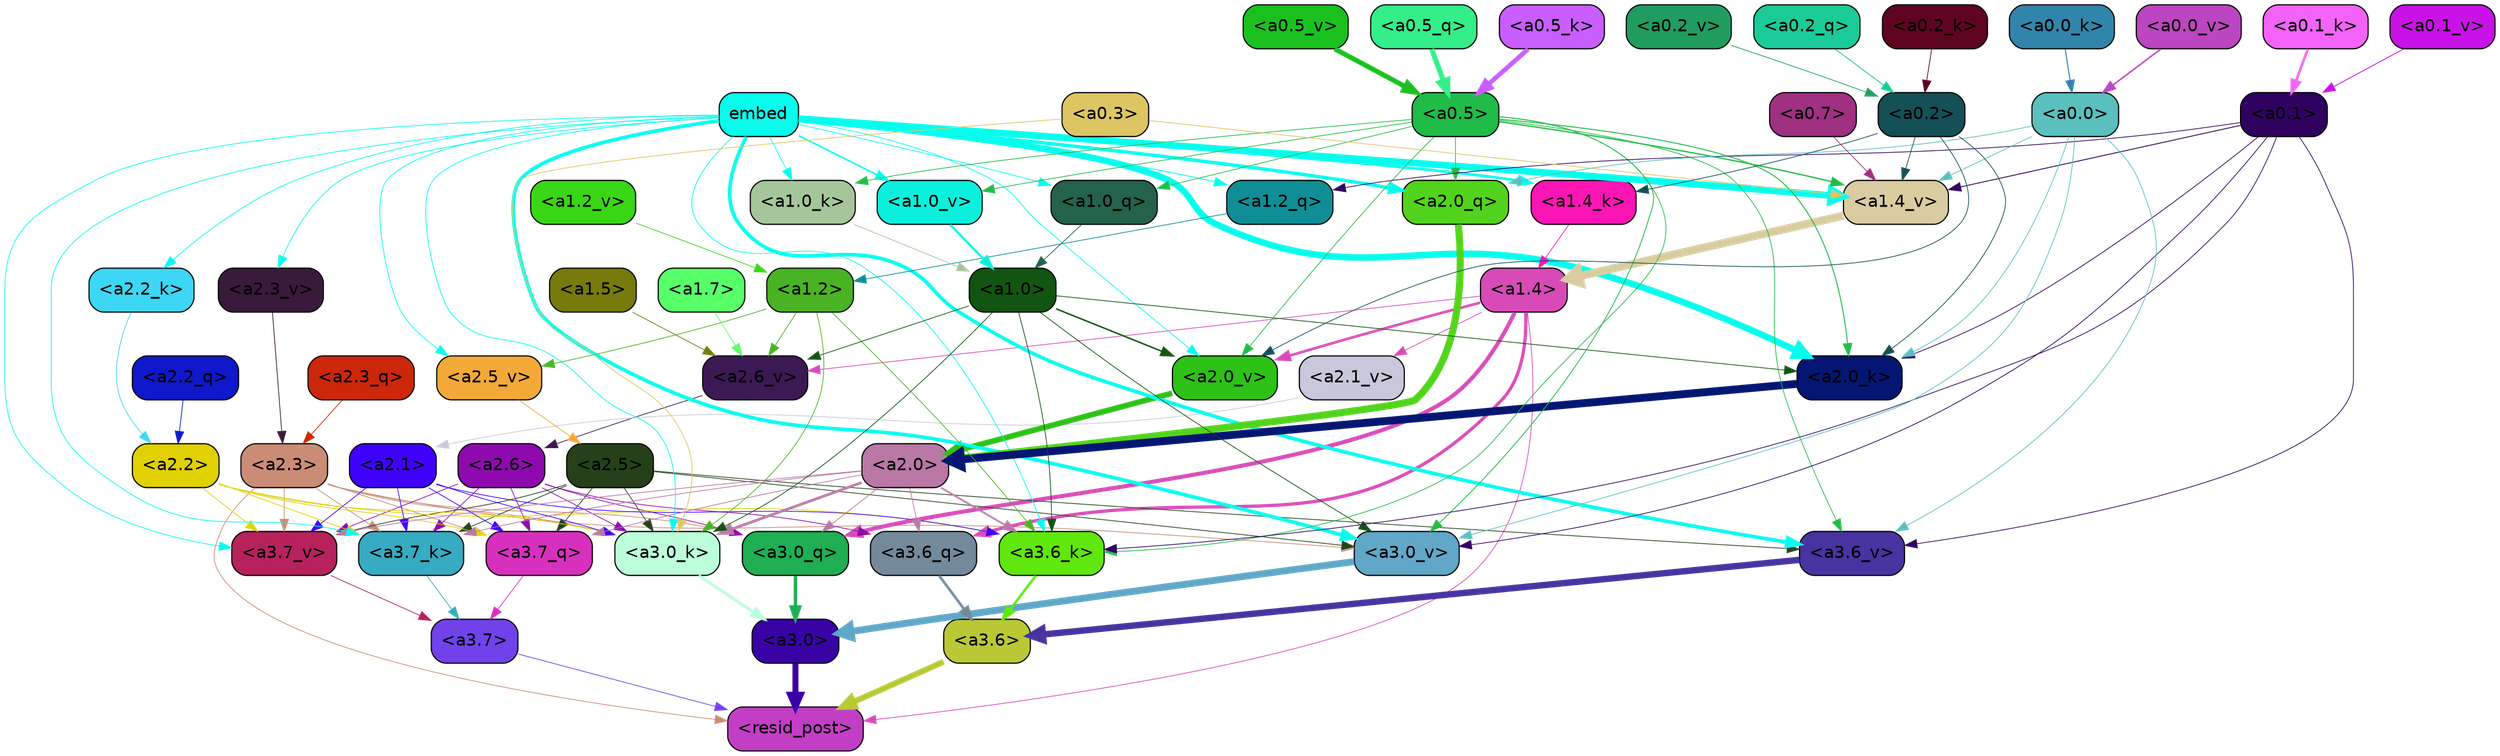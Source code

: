 strict digraph "" {
	graph [bgcolor=transparent,
		layout=dot,
		overlap=false,
		splines=true
	];
	"<a3.7>"	[color=black,
		fillcolor="#7142ea",
		fontname=Helvetica,
		shape=box,
		style="filled, rounded"];
	"<resid_post>"	[color=black,
		fillcolor="#c23fc5",
		fontname=Helvetica,
		shape=box,
		style="filled, rounded"];
	"<a3.7>" -> "<resid_post>"	[color="#7142ea",
		penwidth=0.6];
	"<a3.6>"	[color=black,
		fillcolor="#b8c935",
		fontname=Helvetica,
		shape=box,
		style="filled, rounded"];
	"<a3.6>" -> "<resid_post>"	[color="#b8c935",
		penwidth=4.751612067222595];
	"<a3.0>"	[color=black,
		fillcolor="#3902a5",
		fontname=Helvetica,
		shape=box,
		style="filled, rounded"];
	"<a3.0>" -> "<resid_post>"	[color="#3902a5",
		penwidth=4.884142994880676];
	"<a2.3>"	[color=black,
		fillcolor="#cb8c76",
		fontname=Helvetica,
		shape=box,
		style="filled, rounded"];
	"<a2.3>" -> "<resid_post>"	[color="#cb8c76",
		penwidth=0.6];
	"<a3.7_q>"	[color=black,
		fillcolor="#d830be",
		fontname=Helvetica,
		shape=box,
		style="filled, rounded"];
	"<a2.3>" -> "<a3.7_q>"	[color="#cb8c76",
		penwidth=0.6];
	"<a3.0_q>"	[color=black,
		fillcolor="#1fae52",
		fontname=Helvetica,
		shape=box,
		style="filled, rounded"];
	"<a2.3>" -> "<a3.0_q>"	[color="#cb8c76",
		penwidth=0.6];
	"<a3.7_k>"	[color=black,
		fillcolor="#36abc1",
		fontname=Helvetica,
		shape=box,
		style="filled, rounded"];
	"<a2.3>" -> "<a3.7_k>"	[color="#cb8c76",
		penwidth=0.6];
	"<a3.0_k>"	[color=black,
		fillcolor="#bcfdda",
		fontname=Helvetica,
		shape=box,
		style="filled, rounded"];
	"<a2.3>" -> "<a3.0_k>"	[color="#cb8c76",
		penwidth=0.6];
	"<a3.7_v>"	[color=black,
		fillcolor="#b7215c",
		fontname=Helvetica,
		shape=box,
		style="filled, rounded"];
	"<a2.3>" -> "<a3.7_v>"	[color="#cb8c76",
		penwidth=0.6];
	"<a3.0_v>"	[color=black,
		fillcolor="#60a7c8",
		fontname=Helvetica,
		shape=box,
		style="filled, rounded"];
	"<a2.3>" -> "<a3.0_v>"	[color="#cb8c76",
		penwidth=0.6];
	"<a1.4>"	[color=black,
		fillcolor="#d84bb7",
		fontname=Helvetica,
		shape=box,
		style="filled, rounded"];
	"<a1.4>" -> "<resid_post>"	[color="#d84bb7",
		penwidth=0.6];
	"<a3.6_q>"	[color=black,
		fillcolor="#74899a",
		fontname=Helvetica,
		shape=box,
		style="filled, rounded"];
	"<a1.4>" -> "<a3.6_q>"	[color="#d84bb7",
		penwidth=2.6469622254371643];
	"<a1.4>" -> "<a3.0_q>"	[color="#d84bb7",
		penwidth=3.3040847778320312];
	"<a2.6_v>"	[color=black,
		fillcolor="#3b1a53",
		fontname=Helvetica,
		shape=box,
		style="filled, rounded"];
	"<a1.4>" -> "<a2.6_v>"	[color="#d84bb7",
		penwidth=0.6];
	"<a2.1_v>"	[color=black,
		fillcolor="#c9c8da",
		fontname=Helvetica,
		shape=box,
		style="filled, rounded"];
	"<a1.4>" -> "<a2.1_v>"	[color="#d84bb7",
		penwidth=0.6];
	"<a2.0_v>"	[color=black,
		fillcolor="#2cc216",
		fontname=Helvetica,
		shape=box,
		style="filled, rounded"];
	"<a1.4>" -> "<a2.0_v>"	[color="#d84bb7",
		penwidth=2.1286070346832275];
	"<a3.7_q>" -> "<a3.7>"	[color="#d830be",
		penwidth=0.6];
	"<a3.6_q>" -> "<a3.6>"	[color="#74899a",
		penwidth=2.091020345687866];
	"<a3.0_q>" -> "<a3.0>"	[color="#1fae52",
		penwidth=2.7421876192092896];
	"<a3.7_k>" -> "<a3.7>"	[color="#36abc1",
		penwidth=0.6];
	"<a3.6_k>"	[color=black,
		fillcolor="#5fe70e",
		fontname=Helvetica,
		shape=box,
		style="filled, rounded"];
	"<a3.6_k>" -> "<a3.6>"	[color="#5fe70e",
		penwidth=2.048597991466522];
	"<a3.0_k>" -> "<a3.0>"	[color="#bcfdda",
		penwidth=2.476402521133423];
	"<a3.7_v>" -> "<a3.7>"	[color="#b7215c",
		penwidth=0.6];
	"<a3.6_v>"	[color=black,
		fillcolor="#4933a1",
		fontname=Helvetica,
		shape=box,
		style="filled, rounded"];
	"<a3.6_v>" -> "<a3.6>"	[color="#4933a1",
		penwidth=5.2550448179244995];
	"<a3.0_v>" -> "<a3.0>"	[color="#60a7c8",
		penwidth=5.652270674705505];
	"<a2.6>"	[color=black,
		fillcolor="#8e0aaf",
		fontname=Helvetica,
		shape=box,
		style="filled, rounded"];
	"<a2.6>" -> "<a3.7_q>"	[color="#8e0aaf",
		penwidth=0.6];
	"<a2.6>" -> "<a3.6_q>"	[color="#8e0aaf",
		penwidth=0.6];
	"<a2.6>" -> "<a3.0_q>"	[color="#8e0aaf",
		penwidth=0.6];
	"<a2.6>" -> "<a3.7_k>"	[color="#8e0aaf",
		penwidth=0.6];
	"<a2.6>" -> "<a3.0_k>"	[color="#8e0aaf",
		penwidth=0.6];
	"<a2.6>" -> "<a3.7_v>"	[color="#8e0aaf",
		penwidth=0.6];
	"<a2.5>"	[color=black,
		fillcolor="#26411a",
		fontname=Helvetica,
		shape=box,
		style="filled, rounded"];
	"<a2.5>" -> "<a3.7_q>"	[color="#26411a",
		penwidth=0.6];
	"<a2.5>" -> "<a3.7_k>"	[color="#26411a",
		penwidth=0.6];
	"<a2.5>" -> "<a3.0_k>"	[color="#26411a",
		penwidth=0.6];
	"<a2.5>" -> "<a3.7_v>"	[color="#26411a",
		penwidth=0.6];
	"<a2.5>" -> "<a3.6_v>"	[color="#26411a",
		penwidth=0.6];
	"<a2.5>" -> "<a3.0_v>"	[color="#26411a",
		penwidth=0.6];
	"<a2.2>"	[color=black,
		fillcolor="#e1d101",
		fontname=Helvetica,
		shape=box,
		style="filled, rounded"];
	"<a2.2>" -> "<a3.7_q>"	[color="#e1d101",
		penwidth=0.6];
	"<a2.2>" -> "<a3.7_k>"	[color="#e1d101",
		penwidth=0.6];
	"<a2.2>" -> "<a3.6_k>"	[color="#e1d101",
		penwidth=0.6];
	"<a2.2>" -> "<a3.0_k>"	[color="#e1d101",
		penwidth=0.6];
	"<a2.2>" -> "<a3.7_v>"	[color="#e1d101",
		penwidth=0.6];
	"<a2.1>"	[color=black,
		fillcolor="#3f03fd",
		fontname=Helvetica,
		shape=box,
		style="filled, rounded"];
	"<a2.1>" -> "<a3.7_q>"	[color="#3f03fd",
		penwidth=0.6];
	"<a2.1>" -> "<a3.7_k>"	[color="#3f03fd",
		penwidth=0.6];
	"<a2.1>" -> "<a3.6_k>"	[color="#3f03fd",
		penwidth=0.6];
	"<a2.1>" -> "<a3.0_k>"	[color="#3f03fd",
		penwidth=0.6];
	"<a2.1>" -> "<a3.7_v>"	[color="#3f03fd",
		penwidth=0.6];
	"<a2.0>"	[color=black,
		fillcolor="#ba78a5",
		fontname=Helvetica,
		shape=box,
		style="filled, rounded"];
	"<a2.0>" -> "<a3.7_q>"	[color="#ba78a5",
		penwidth=0.6];
	"<a2.0>" -> "<a3.6_q>"	[color="#ba78a5",
		penwidth=0.6];
	"<a2.0>" -> "<a3.0_q>"	[color="#ba78a5",
		penwidth=0.6];
	"<a2.0>" -> "<a3.7_k>"	[color="#ba78a5",
		penwidth=0.6];
	"<a2.0>" -> "<a3.6_k>"	[color="#ba78a5",
		penwidth=1.4757367372512817];
	"<a2.0>" -> "<a3.0_k>"	[color="#ba78a5",
		penwidth=2.2137351036071777];
	"<a2.0>" -> "<a3.7_v>"	[color="#ba78a5",
		penwidth=0.6];
	embed	[color=black,
		fillcolor="#07fcec",
		fontname=Helvetica,
		shape=box,
		style="filled, rounded"];
	embed -> "<a3.7_k>"	[color="#07fcec",
		penwidth=0.6];
	embed -> "<a3.6_k>"	[color="#07fcec",
		penwidth=0.6];
	embed -> "<a3.0_k>"	[color="#07fcec",
		penwidth=0.6];
	embed -> "<a3.7_v>"	[color="#07fcec",
		penwidth=0.6];
	embed -> "<a3.6_v>"	[color="#07fcec",
		penwidth=2.9582033157348633];
	embed -> "<a3.0_v>"	[color="#07fcec",
		penwidth=2.972973108291626];
	"<a2.0_q>"	[color=black,
		fillcolor="#51d41b",
		fontname=Helvetica,
		shape=box,
		style="filled, rounded"];
	embed -> "<a2.0_q>"	[color="#07fcec",
		penwidth=2.7699792869389057];
	"<a2.2_k>"	[color=black,
		fillcolor="#3dd6f4",
		fontname=Helvetica,
		shape=box,
		style="filled, rounded"];
	embed -> "<a2.2_k>"	[color="#07fcec",
		penwidth=0.6];
	"<a2.0_k>"	[color=black,
		fillcolor="#041671",
		fontname=Helvetica,
		shape=box,
		style="filled, rounded"];
	embed -> "<a2.0_k>"	[color="#07fcec",
		penwidth=5.362775564193726];
	"<a2.5_v>"	[color=black,
		fillcolor="#f3a937",
		fontname=Helvetica,
		shape=box,
		style="filled, rounded"];
	embed -> "<a2.5_v>"	[color="#07fcec",
		penwidth=0.6];
	"<a2.3_v>"	[color=black,
		fillcolor="#3a1a3b",
		fontname=Helvetica,
		shape=box,
		style="filled, rounded"];
	embed -> "<a2.3_v>"	[color="#07fcec",
		penwidth=0.6];
	embed -> "<a2.0_v>"	[color="#07fcec",
		penwidth=0.6];
	"<a1.2_q>"	[color=black,
		fillcolor="#0f8e95",
		fontname=Helvetica,
		shape=box,
		style="filled, rounded"];
	embed -> "<a1.2_q>"	[color="#07fcec",
		penwidth=0.7193574905395508];
	"<a1.0_q>"	[color=black,
		fillcolor="#24624b",
		fontname=Helvetica,
		shape=box,
		style="filled, rounded"];
	embed -> "<a1.0_q>"	[color="#07fcec",
		penwidth=0.6];
	"<a1.4_k>"	[color=black,
		fillcolor="#fc15b5",
		fontname=Helvetica,
		shape=box,
		style="filled, rounded"];
	embed -> "<a1.4_k>"	[color="#07fcec",
		penwidth=2.147887945175171];
	"<a1.0_k>"	[color=black,
		fillcolor="#a5c69b",
		fontname=Helvetica,
		shape=box,
		style="filled, rounded"];
	embed -> "<a1.0_k>"	[color="#07fcec",
		penwidth=0.6];
	"<a1.4_v>"	[color=black,
		fillcolor="#d9cca0",
		fontname=Helvetica,
		shape=box,
		style="filled, rounded"];
	embed -> "<a1.4_v>"	[color="#07fcec",
		penwidth=5.545122385025024];
	"<a1.0_v>"	[color=black,
		fillcolor="#0bf0dc",
		fontname=Helvetica,
		shape=box,
		style="filled, rounded"];
	embed -> "<a1.0_v>"	[color="#07fcec",
		penwidth=1.26444411277771];
	"<a1.2>"	[color=black,
		fillcolor="#49b324",
		fontname=Helvetica,
		shape=box,
		style="filled, rounded"];
	"<a1.2>" -> "<a3.6_k>"	[color="#49b324",
		penwidth=0.6];
	"<a1.2>" -> "<a3.0_k>"	[color="#49b324",
		penwidth=0.6];
	"<a1.2>" -> "<a2.6_v>"	[color="#49b324",
		penwidth=0.6];
	"<a1.2>" -> "<a2.5_v>"	[color="#49b324",
		penwidth=0.6];
	"<a1.0>"	[color=black,
		fillcolor="#125411",
		fontname=Helvetica,
		shape=box,
		style="filled, rounded"];
	"<a1.0>" -> "<a3.6_k>"	[color="#125411",
		penwidth=0.6];
	"<a1.0>" -> "<a3.0_k>"	[color="#125411",
		penwidth=0.6];
	"<a1.0>" -> "<a3.0_v>"	[color="#125411",
		penwidth=0.6];
	"<a1.0>" -> "<a2.0_k>"	[color="#125411",
		penwidth=0.6];
	"<a1.0>" -> "<a2.6_v>"	[color="#125411",
		penwidth=0.6];
	"<a1.0>" -> "<a2.0_v>"	[color="#125411",
		penwidth=1.2240618467330933];
	"<a0.5>"	[color=black,
		fillcolor="#21bb48",
		fontname=Helvetica,
		shape=box,
		style="filled, rounded"];
	"<a0.5>" -> "<a3.6_k>"	[color="#21bb48",
		penwidth=0.6];
	"<a0.5>" -> "<a3.6_v>"	[color="#21bb48",
		penwidth=0.6];
	"<a0.5>" -> "<a3.0_v>"	[color="#21bb48",
		penwidth=0.6790935099124908];
	"<a0.5>" -> "<a2.0_q>"	[color="#21bb48",
		penwidth=0.6];
	"<a0.5>" -> "<a2.0_k>"	[color="#21bb48",
		penwidth=0.7897988557815552];
	"<a0.5>" -> "<a2.0_v>"	[color="#21bb48",
		penwidth=0.6];
	"<a0.5>" -> "<a1.0_q>"	[color="#21bb48",
		penwidth=0.6];
	"<a0.5>" -> "<a1.0_k>"	[color="#21bb48",
		penwidth=0.6];
	"<a0.5>" -> "<a1.4_v>"	[color="#21bb48",
		penwidth=1.0479987859725952];
	"<a0.5>" -> "<a1.0_v>"	[color="#21bb48",
		penwidth=0.6];
	"<a0.1>"	[color=black,
		fillcolor="#2f0260",
		fontname=Helvetica,
		shape=box,
		style="filled, rounded"];
	"<a0.1>" -> "<a3.6_k>"	[color="#2f0260",
		penwidth=0.6];
	"<a0.1>" -> "<a3.6_v>"	[color="#2f0260",
		penwidth=0.6];
	"<a0.1>" -> "<a3.0_v>"	[color="#2f0260",
		penwidth=0.6];
	"<a0.1>" -> "<a2.0_k>"	[color="#2f0260",
		penwidth=0.6];
	"<a0.1>" -> "<a1.2_q>"	[color="#2f0260",
		penwidth=0.6];
	"<a0.1>" -> "<a1.4_v>"	[color="#2f0260",
		penwidth=0.7031502723693848];
	"<a0.3>"	[color=black,
		fillcolor="#dec563",
		fontname=Helvetica,
		shape=box,
		style="filled, rounded"];
	"<a0.3>" -> "<a3.0_k>"	[color="#dec563",
		penwidth=0.6];
	"<a0.3>" -> "<a1.4_v>"	[color="#dec563",
		penwidth=0.6];
	"<a0.0>"	[color=black,
		fillcolor="#59c0bd",
		fontname=Helvetica,
		shape=box,
		style="filled, rounded"];
	"<a0.0>" -> "<a3.6_v>"	[color="#59c0bd",
		penwidth=0.6];
	"<a0.0>" -> "<a3.0_v>"	[color="#59c0bd",
		penwidth=0.6];
	"<a0.0>" -> "<a2.0_q>"	[color="#59c0bd",
		penwidth=0.6];
	"<a0.0>" -> "<a2.0_k>"	[color="#59c0bd",
		penwidth=0.6];
	"<a0.0>" -> "<a1.4_v>"	[color="#59c0bd",
		penwidth=0.6];
	"<a2.3_q>"	[color=black,
		fillcolor="#cc260b",
		fontname=Helvetica,
		shape=box,
		style="filled, rounded"];
	"<a2.3_q>" -> "<a2.3>"	[color="#cc260b",
		penwidth=0.6];
	"<a2.2_q>"	[color=black,
		fillcolor="#0f18ca",
		fontname=Helvetica,
		shape=box,
		style="filled, rounded"];
	"<a2.2_q>" -> "<a2.2>"	[color="#0f18ca",
		penwidth=0.6];
	"<a2.0_q>" -> "<a2.0>"	[color="#51d41b",
		penwidth=5.819834470748901];
	"<a2.2_k>" -> "<a2.2>"	[color="#3dd6f4",
		penwidth=0.6];
	"<a2.0_k>" -> "<a2.0>"	[color="#041671",
		penwidth=6.470837593078613];
	"<a2.6_v>" -> "<a2.6>"	[color="#3b1a53",
		penwidth=0.6];
	"<a2.5_v>" -> "<a2.5>"	[color="#f3a937",
		penwidth=0.6];
	"<a2.3_v>" -> "<a2.3>"	[color="#3a1a3b",
		penwidth=0.6];
	"<a2.1_v>" -> "<a2.1>"	[color="#c9c8da",
		penwidth=0.6];
	"<a2.0_v>" -> "<a2.0>"	[color="#2cc216",
		penwidth=4.5950857400894165];
	"<a0.2>"	[color=black,
		fillcolor="#155056",
		fontname=Helvetica,
		shape=box,
		style="filled, rounded"];
	"<a0.2>" -> "<a2.0_k>"	[color="#155056",
		penwidth=0.6];
	"<a0.2>" -> "<a2.0_v>"	[color="#155056",
		penwidth=0.6];
	"<a0.2>" -> "<a1.4_k>"	[color="#155056",
		penwidth=0.6];
	"<a0.2>" -> "<a1.4_v>"	[color="#155056",
		penwidth=0.6];
	"<a1.7>"	[color=black,
		fillcolor="#57ff68",
		fontname=Helvetica,
		shape=box,
		style="filled, rounded"];
	"<a1.7>" -> "<a2.6_v>"	[color="#57ff68",
		penwidth=0.6];
	"<a1.5>"	[color=black,
		fillcolor="#767b0c",
		fontname=Helvetica,
		shape=box,
		style="filled, rounded"];
	"<a1.5>" -> "<a2.6_v>"	[color="#767b0c",
		penwidth=0.6];
	"<a1.2_q>" -> "<a1.2>"	[color="#0f8e95",
		penwidth=0.6];
	"<a1.0_q>" -> "<a1.0>"	[color="#24624b",
		penwidth=0.6];
	"<a1.4_k>" -> "<a1.4>"	[color="#fc15b5",
		penwidth=0.6];
	"<a1.0_k>" -> "<a1.0>"	[color="#a5c69b",
		penwidth=0.6];
	"<a1.4_v>" -> "<a1.4>"	[color="#d9cca0",
		penwidth=6.635385513305664];
	"<a1.2_v>"	[color=black,
		fillcolor="#39d616",
		fontname=Helvetica,
		shape=box,
		style="filled, rounded"];
	"<a1.2_v>" -> "<a1.2>"	[color="#39d616",
		penwidth=0.6];
	"<a1.0_v>" -> "<a1.0>"	[color="#0bf0dc",
		penwidth=1.807669460773468];
	"<a0.7>"	[color=black,
		fillcolor="#9f3082",
		fontname=Helvetica,
		shape=box,
		style="filled, rounded"];
	"<a0.7>" -> "<a1.4_v>"	[color="#9f3082",
		penwidth=0.6];
	"<a0.5_q>"	[color=black,
		fillcolor="#34ee89",
		fontname=Helvetica,
		shape=box,
		style="filled, rounded"];
	"<a0.5_q>" -> "<a0.5>"	[color="#34ee89",
		penwidth=4.201210081577301];
	"<a0.2_q>"	[color=black,
		fillcolor="#1bcb96",
		fontname=Helvetica,
		shape=box,
		style="filled, rounded"];
	"<a0.2_q>" -> "<a0.2>"	[color="#1bcb96",
		penwidth=0.6669397354125977];
	"<a0.5_k>"	[color=black,
		fillcolor="#c95eff",
		fontname=Helvetica,
		shape=box,
		style="filled, rounded"];
	"<a0.5_k>" -> "<a0.5>"	[color="#c95eff",
		penwidth=3.780391812324524];
	"<a0.2_k>"	[color=black,
		fillcolor="#5e0421",
		fontname=Helvetica,
		shape=box,
		style="filled, rounded"];
	"<a0.2_k>" -> "<a0.2>"	[color="#5e0421",
		penwidth=0.6];
	"<a0.1_k>"	[color=black,
		fillcolor="#f363f8",
		fontname=Helvetica,
		shape=box,
		style="filled, rounded"];
	"<a0.1_k>" -> "<a0.1>"	[color="#f363f8",
		penwidth=2.0809476375579834];
	"<a0.0_k>"	[color=black,
		fillcolor="#3285aa",
		fontname=Helvetica,
		shape=box,
		style="filled, rounded"];
	"<a0.0_k>" -> "<a0.0>"	[color="#3285aa",
		penwidth=0.8123311996459961];
	"<a0.5_v>"	[color=black,
		fillcolor="#1ac11e",
		fontname=Helvetica,
		shape=box,
		style="filled, rounded"];
	"<a0.5_v>" -> "<a0.5>"	[color="#1ac11e",
		penwidth=4.0294036865234375];
	"<a0.2_v>"	[color=black,
		fillcolor="#219c61",
		fontname=Helvetica,
		shape=box,
		style="filled, rounded"];
	"<a0.2_v>" -> "<a0.2>"	[color="#219c61",
		penwidth=0.6];
	"<a0.1_v>"	[color=black,
		fillcolor="#c912e7",
		fontname=Helvetica,
		shape=box,
		style="filled, rounded"];
	"<a0.1_v>" -> "<a0.1>"	[color="#c912e7",
		penwidth=0.6631441116333008];
	"<a0.0_v>"	[color=black,
		fillcolor="#bc46c1",
		fontname=Helvetica,
		shape=box,
		style="filled, rounded"];
	"<a0.0_v>" -> "<a0.0>"	[color="#bc46c1",
		penwidth=1.2803640365600586];
}
